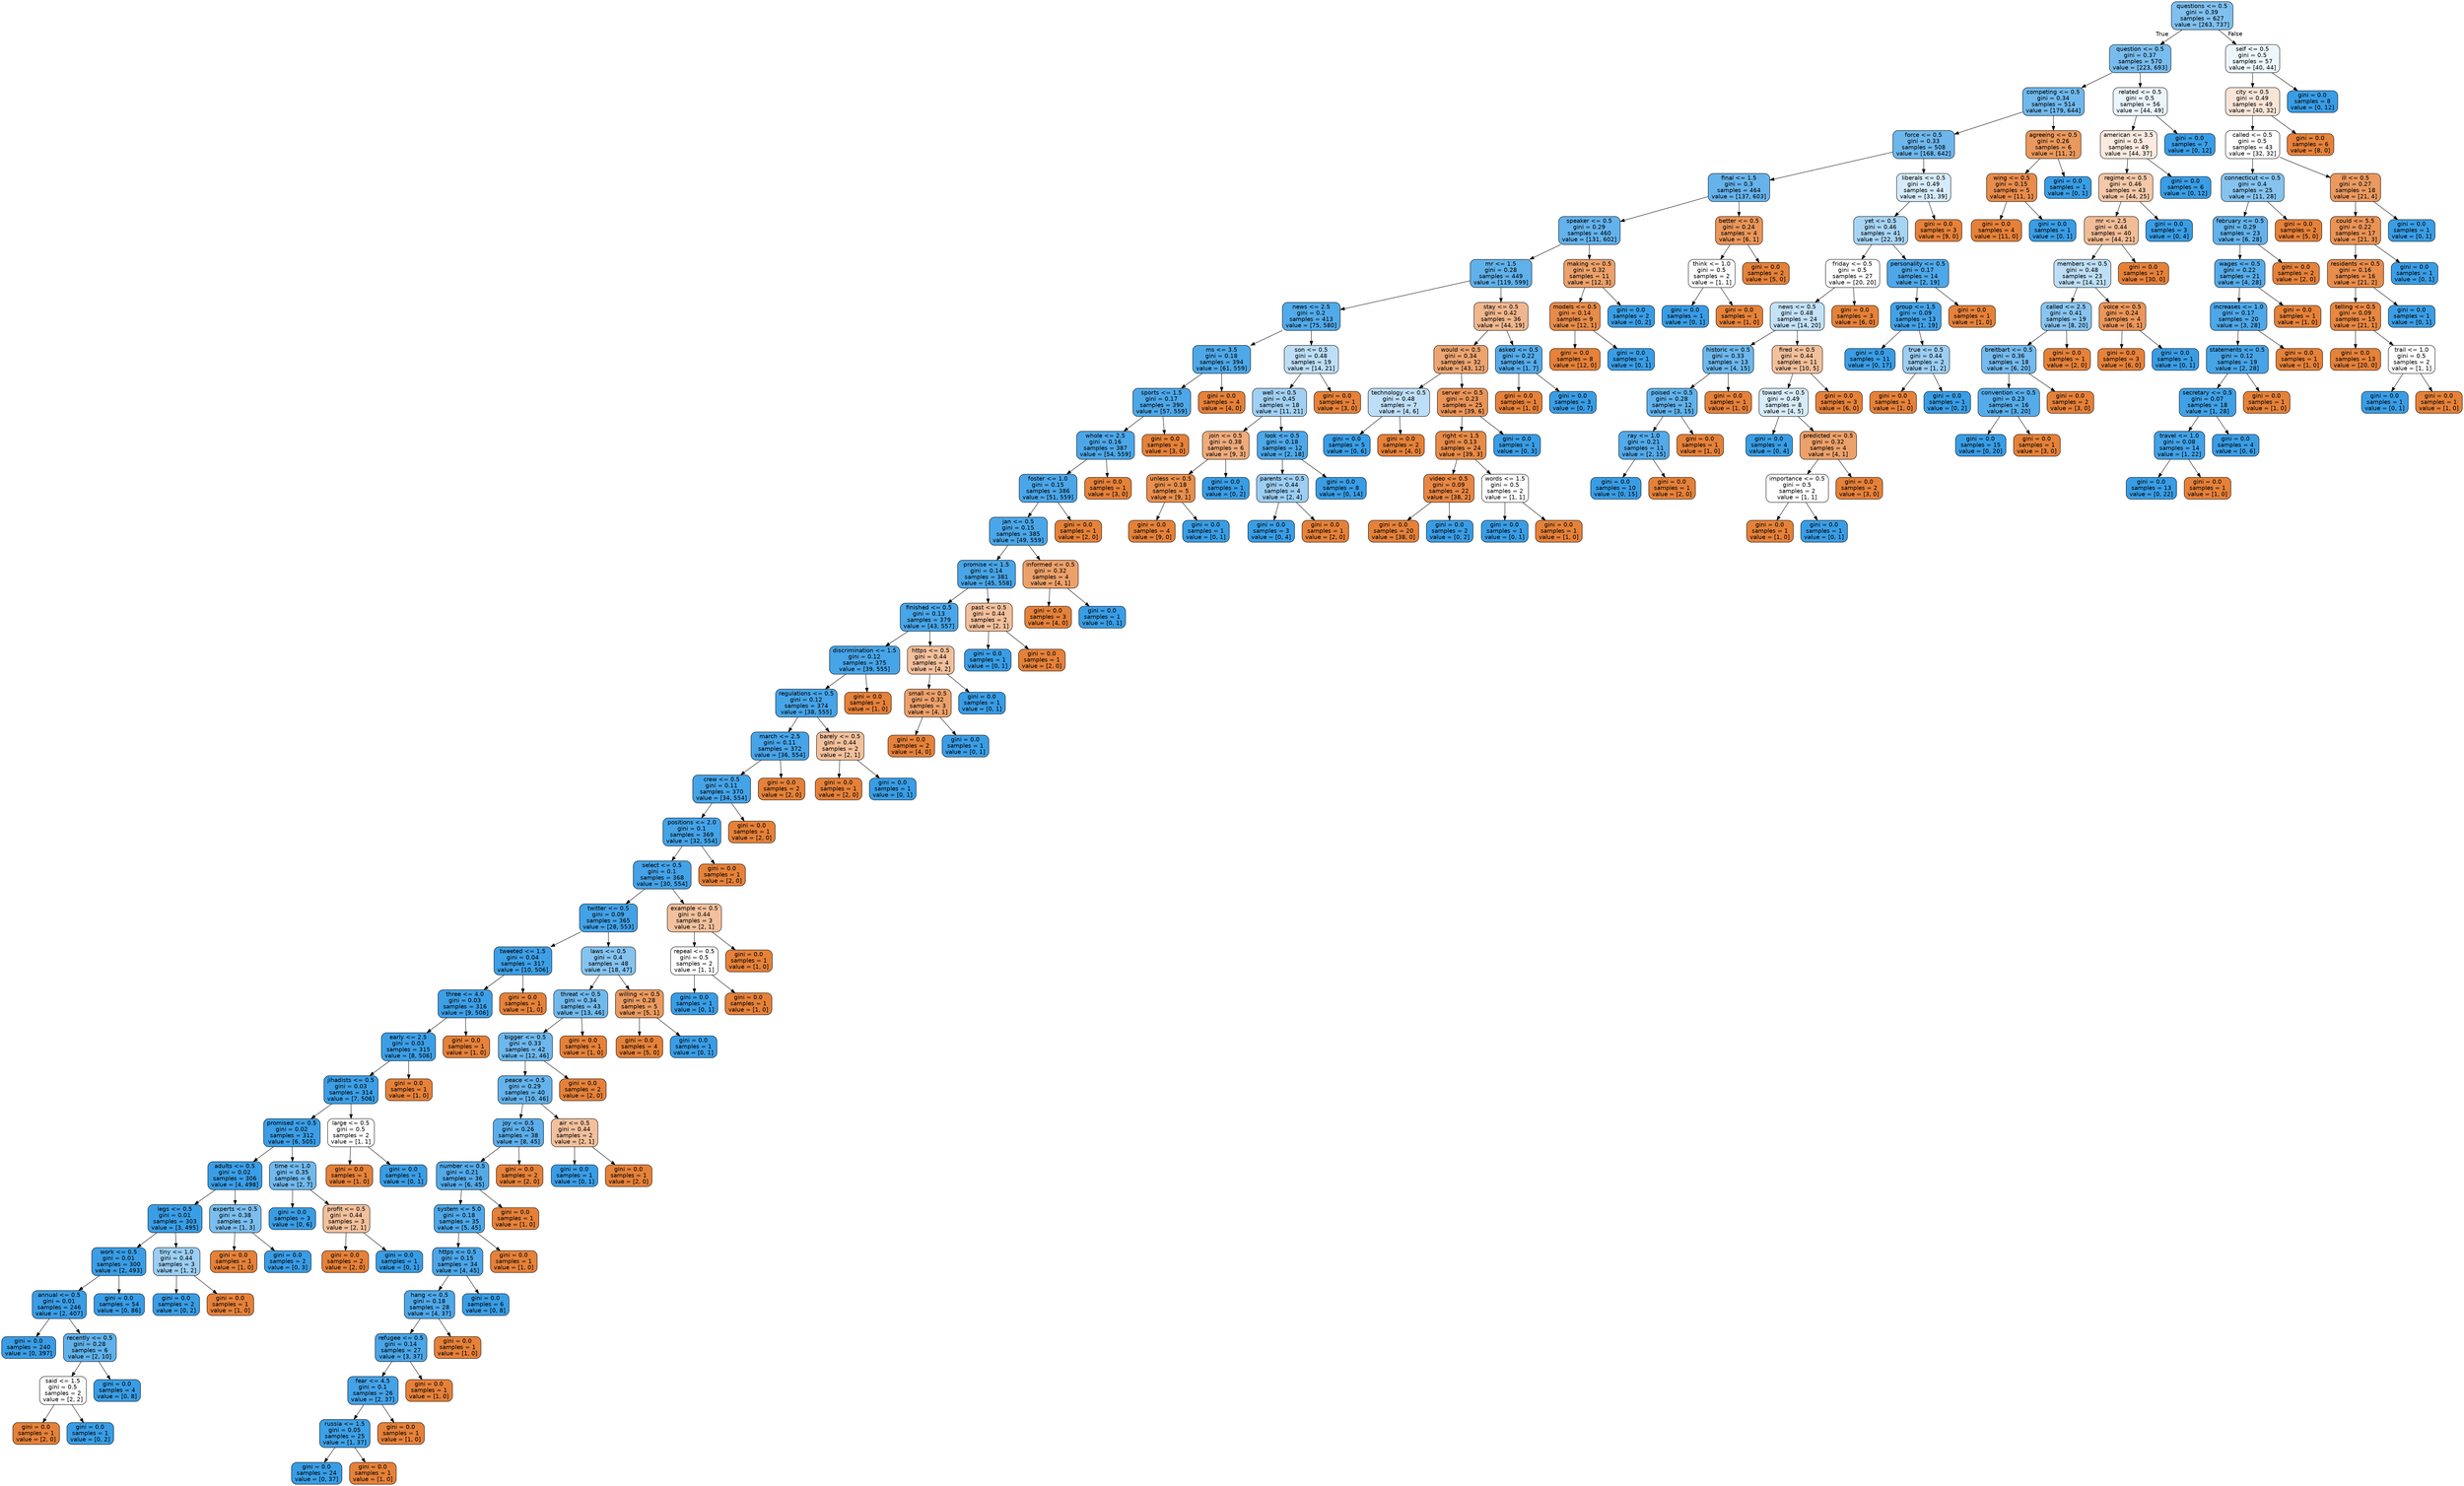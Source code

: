 digraph Tree {
node [shape=box, style="filled, rounded", color="black", fontname=helvetica] ;
edge [fontname=helvetica] ;
0 [label="questions <= 0.5\ngini = 0.39\nsamples = 627\nvalue = [263, 737]", fillcolor="#399de5a4"] ;
1 [label="question <= 0.5\ngini = 0.37\nsamples = 570\nvalue = [223, 693]", fillcolor="#399de5ad"] ;
0 -> 1 [labeldistance=2.5, labelangle=45, headlabel="True"] ;
2 [label="competing <= 0.5\ngini = 0.34\nsamples = 514\nvalue = [179, 644]", fillcolor="#399de5b8"] ;
1 -> 2 ;
3 [label="force <= 0.5\ngini = 0.33\nsamples = 508\nvalue = [168, 642]", fillcolor="#399de5bc"] ;
2 -> 3 ;
4 [label="final <= 1.5\ngini = 0.3\nsamples = 464\nvalue = [137, 603]", fillcolor="#399de5c5"] ;
3 -> 4 ;
5 [label="speaker <= 0.5\ngini = 0.29\nsamples = 460\nvalue = [131, 602]", fillcolor="#399de5c8"] ;
4 -> 5 ;
6 [label="mr <= 1.5\ngini = 0.28\nsamples = 449\nvalue = [119, 599]", fillcolor="#399de5cc"] ;
5 -> 6 ;
7 [label="news <= 2.5\ngini = 0.2\nsamples = 413\nvalue = [75, 580]", fillcolor="#399de5de"] ;
6 -> 7 ;
8 [label="ms <= 3.5\ngini = 0.18\nsamples = 394\nvalue = [61, 559]", fillcolor="#399de5e3"] ;
7 -> 8 ;
9 [label="sports <= 1.5\ngini = 0.17\nsamples = 390\nvalue = [57, 559]", fillcolor="#399de5e5"] ;
8 -> 9 ;
10 [label="whole <= 2.5\ngini = 0.16\nsamples = 387\nvalue = [54, 559]", fillcolor="#399de5e6"] ;
9 -> 10 ;
11 [label="foster <= 1.0\ngini = 0.15\nsamples = 386\nvalue = [51, 559]", fillcolor="#399de5e8"] ;
10 -> 11 ;
12 [label="jan <= 0.5\ngini = 0.15\nsamples = 385\nvalue = [49, 559]", fillcolor="#399de5e9"] ;
11 -> 12 ;
13 [label="promise <= 1.5\ngini = 0.14\nsamples = 381\nvalue = [45, 558]", fillcolor="#399de5ea"] ;
12 -> 13 ;
14 [label="finished <= 0.5\ngini = 0.13\nsamples = 379\nvalue = [43, 557]", fillcolor="#399de5eb"] ;
13 -> 14 ;
15 [label="discrimination <= 1.5\ngini = 0.12\nsamples = 375\nvalue = [39, 555]", fillcolor="#399de5ed"] ;
14 -> 15 ;
16 [label="regulations <= 0.5\ngini = 0.12\nsamples = 374\nvalue = [38, 555]", fillcolor="#399de5ee"] ;
15 -> 16 ;
17 [label="march <= 2.5\ngini = 0.11\nsamples = 372\nvalue = [36, 554]", fillcolor="#399de5ee"] ;
16 -> 17 ;
18 [label="crew <= 0.5\ngini = 0.11\nsamples = 370\nvalue = [34, 554]", fillcolor="#399de5ef"] ;
17 -> 18 ;
19 [label="positions <= 2.0\ngini = 0.1\nsamples = 369\nvalue = [32, 554]", fillcolor="#399de5f0"] ;
18 -> 19 ;
20 [label="select <= 0.5\ngini = 0.1\nsamples = 368\nvalue = [30, 554]", fillcolor="#399de5f1"] ;
19 -> 20 ;
21 [label="twitter <= 0.5\ngini = 0.09\nsamples = 365\nvalue = [28, 553]", fillcolor="#399de5f2"] ;
20 -> 21 ;
22 [label="tweeted <= 1.5\ngini = 0.04\nsamples = 317\nvalue = [10, 506]", fillcolor="#399de5fa"] ;
21 -> 22 ;
23 [label="three <= 4.0\ngini = 0.03\nsamples = 316\nvalue = [9, 506]", fillcolor="#399de5fa"] ;
22 -> 23 ;
24 [label="early <= 2.5\ngini = 0.03\nsamples = 315\nvalue = [8, 506]", fillcolor="#399de5fb"] ;
23 -> 24 ;
25 [label="jihadists <= 0.5\ngini = 0.03\nsamples = 314\nvalue = [7, 506]", fillcolor="#399de5fb"] ;
24 -> 25 ;
26 [label="promised <= 0.5\ngini = 0.02\nsamples = 312\nvalue = [6, 505]", fillcolor="#399de5fc"] ;
25 -> 26 ;
27 [label="adults <= 0.5\ngini = 0.02\nsamples = 306\nvalue = [4, 498]", fillcolor="#399de5fd"] ;
26 -> 27 ;
28 [label="legs <= 0.5\ngini = 0.01\nsamples = 303\nvalue = [3, 495]", fillcolor="#399de5fd"] ;
27 -> 28 ;
29 [label="work <= 0.5\ngini = 0.01\nsamples = 300\nvalue = [2, 493]", fillcolor="#399de5fe"] ;
28 -> 29 ;
30 [label="annual <= 0.5\ngini = 0.01\nsamples = 246\nvalue = [2, 407]", fillcolor="#399de5fe"] ;
29 -> 30 ;
31 [label="gini = 0.0\nsamples = 240\nvalue = [0, 397]", fillcolor="#399de5ff"] ;
30 -> 31 ;
32 [label="recently <= 0.5\ngini = 0.28\nsamples = 6\nvalue = [2, 10]", fillcolor="#399de5cc"] ;
30 -> 32 ;
33 [label="said <= 1.5\ngini = 0.5\nsamples = 2\nvalue = [2, 2]", fillcolor="#e5813900"] ;
32 -> 33 ;
34 [label="gini = 0.0\nsamples = 1\nvalue = [2, 0]", fillcolor="#e58139ff"] ;
33 -> 34 ;
35 [label="gini = 0.0\nsamples = 1\nvalue = [0, 2]", fillcolor="#399de5ff"] ;
33 -> 35 ;
36 [label="gini = 0.0\nsamples = 4\nvalue = [0, 8]", fillcolor="#399de5ff"] ;
32 -> 36 ;
37 [label="gini = 0.0\nsamples = 54\nvalue = [0, 86]", fillcolor="#399de5ff"] ;
29 -> 37 ;
38 [label="tiny <= 1.0\ngini = 0.44\nsamples = 3\nvalue = [1, 2]", fillcolor="#399de57f"] ;
28 -> 38 ;
39 [label="gini = 0.0\nsamples = 2\nvalue = [0, 2]", fillcolor="#399de5ff"] ;
38 -> 39 ;
40 [label="gini = 0.0\nsamples = 1\nvalue = [1, 0]", fillcolor="#e58139ff"] ;
38 -> 40 ;
41 [label="experts <= 0.5\ngini = 0.38\nsamples = 3\nvalue = [1, 3]", fillcolor="#399de5aa"] ;
27 -> 41 ;
42 [label="gini = 0.0\nsamples = 1\nvalue = [1, 0]", fillcolor="#e58139ff"] ;
41 -> 42 ;
43 [label="gini = 0.0\nsamples = 2\nvalue = [0, 3]", fillcolor="#399de5ff"] ;
41 -> 43 ;
44 [label="time <= 1.0\ngini = 0.35\nsamples = 6\nvalue = [2, 7]", fillcolor="#399de5b6"] ;
26 -> 44 ;
45 [label="gini = 0.0\nsamples = 3\nvalue = [0, 6]", fillcolor="#399de5ff"] ;
44 -> 45 ;
46 [label="profit <= 0.5\ngini = 0.44\nsamples = 3\nvalue = [2, 1]", fillcolor="#e581397f"] ;
44 -> 46 ;
47 [label="gini = 0.0\nsamples = 2\nvalue = [2, 0]", fillcolor="#e58139ff"] ;
46 -> 47 ;
48 [label="gini = 0.0\nsamples = 1\nvalue = [0, 1]", fillcolor="#399de5ff"] ;
46 -> 48 ;
49 [label="large <= 0.5\ngini = 0.5\nsamples = 2\nvalue = [1, 1]", fillcolor="#e5813900"] ;
25 -> 49 ;
50 [label="gini = 0.0\nsamples = 1\nvalue = [1, 0]", fillcolor="#e58139ff"] ;
49 -> 50 ;
51 [label="gini = 0.0\nsamples = 1\nvalue = [0, 1]", fillcolor="#399de5ff"] ;
49 -> 51 ;
52 [label="gini = 0.0\nsamples = 1\nvalue = [1, 0]", fillcolor="#e58139ff"] ;
24 -> 52 ;
53 [label="gini = 0.0\nsamples = 1\nvalue = [1, 0]", fillcolor="#e58139ff"] ;
23 -> 53 ;
54 [label="gini = 0.0\nsamples = 1\nvalue = [1, 0]", fillcolor="#e58139ff"] ;
22 -> 54 ;
55 [label="laws <= 0.5\ngini = 0.4\nsamples = 48\nvalue = [18, 47]", fillcolor="#399de59d"] ;
21 -> 55 ;
56 [label="threat <= 0.5\ngini = 0.34\nsamples = 43\nvalue = [13, 46]", fillcolor="#399de5b7"] ;
55 -> 56 ;
57 [label="bigger <= 0.5\ngini = 0.33\nsamples = 42\nvalue = [12, 46]", fillcolor="#399de5bc"] ;
56 -> 57 ;
58 [label="peace <= 0.5\ngini = 0.29\nsamples = 40\nvalue = [10, 46]", fillcolor="#399de5c8"] ;
57 -> 58 ;
59 [label="joy <= 0.5\ngini = 0.26\nsamples = 38\nvalue = [8, 45]", fillcolor="#399de5d2"] ;
58 -> 59 ;
60 [label="number <= 0.5\ngini = 0.21\nsamples = 36\nvalue = [6, 45]", fillcolor="#399de5dd"] ;
59 -> 60 ;
61 [label="system <= 5.0\ngini = 0.18\nsamples = 35\nvalue = [5, 45]", fillcolor="#399de5e3"] ;
60 -> 61 ;
62 [label="https <= 0.5\ngini = 0.15\nsamples = 34\nvalue = [4, 45]", fillcolor="#399de5e8"] ;
61 -> 62 ;
63 [label="hang <= 0.5\ngini = 0.18\nsamples = 28\nvalue = [4, 37]", fillcolor="#399de5e3"] ;
62 -> 63 ;
64 [label="refugee <= 0.5\ngini = 0.14\nsamples = 27\nvalue = [3, 37]", fillcolor="#399de5ea"] ;
63 -> 64 ;
65 [label="fear <= 4.5\ngini = 0.1\nsamples = 26\nvalue = [2, 37]", fillcolor="#399de5f1"] ;
64 -> 65 ;
66 [label="russia <= 1.5\ngini = 0.05\nsamples = 25\nvalue = [1, 37]", fillcolor="#399de5f8"] ;
65 -> 66 ;
67 [label="gini = 0.0\nsamples = 24\nvalue = [0, 37]", fillcolor="#399de5ff"] ;
66 -> 67 ;
68 [label="gini = 0.0\nsamples = 1\nvalue = [1, 0]", fillcolor="#e58139ff"] ;
66 -> 68 ;
69 [label="gini = 0.0\nsamples = 1\nvalue = [1, 0]", fillcolor="#e58139ff"] ;
65 -> 69 ;
70 [label="gini = 0.0\nsamples = 1\nvalue = [1, 0]", fillcolor="#e58139ff"] ;
64 -> 70 ;
71 [label="gini = 0.0\nsamples = 1\nvalue = [1, 0]", fillcolor="#e58139ff"] ;
63 -> 71 ;
72 [label="gini = 0.0\nsamples = 6\nvalue = [0, 8]", fillcolor="#399de5ff"] ;
62 -> 72 ;
73 [label="gini = 0.0\nsamples = 1\nvalue = [1, 0]", fillcolor="#e58139ff"] ;
61 -> 73 ;
74 [label="gini = 0.0\nsamples = 1\nvalue = [1, 0]", fillcolor="#e58139ff"] ;
60 -> 74 ;
75 [label="gini = 0.0\nsamples = 2\nvalue = [2, 0]", fillcolor="#e58139ff"] ;
59 -> 75 ;
76 [label="air <= 0.5\ngini = 0.44\nsamples = 2\nvalue = [2, 1]", fillcolor="#e581397f"] ;
58 -> 76 ;
77 [label="gini = 0.0\nsamples = 1\nvalue = [0, 1]", fillcolor="#399de5ff"] ;
76 -> 77 ;
78 [label="gini = 0.0\nsamples = 1\nvalue = [2, 0]", fillcolor="#e58139ff"] ;
76 -> 78 ;
79 [label="gini = 0.0\nsamples = 2\nvalue = [2, 0]", fillcolor="#e58139ff"] ;
57 -> 79 ;
80 [label="gini = 0.0\nsamples = 1\nvalue = [1, 0]", fillcolor="#e58139ff"] ;
56 -> 80 ;
81 [label="willing <= 0.5\ngini = 0.28\nsamples = 5\nvalue = [5, 1]", fillcolor="#e58139cc"] ;
55 -> 81 ;
82 [label="gini = 0.0\nsamples = 4\nvalue = [5, 0]", fillcolor="#e58139ff"] ;
81 -> 82 ;
83 [label="gini = 0.0\nsamples = 1\nvalue = [0, 1]", fillcolor="#399de5ff"] ;
81 -> 83 ;
84 [label="example <= 0.5\ngini = 0.44\nsamples = 3\nvalue = [2, 1]", fillcolor="#e581397f"] ;
20 -> 84 ;
85 [label="repeal <= 0.5\ngini = 0.5\nsamples = 2\nvalue = [1, 1]", fillcolor="#e5813900"] ;
84 -> 85 ;
86 [label="gini = 0.0\nsamples = 1\nvalue = [0, 1]", fillcolor="#399de5ff"] ;
85 -> 86 ;
87 [label="gini = 0.0\nsamples = 1\nvalue = [1, 0]", fillcolor="#e58139ff"] ;
85 -> 87 ;
88 [label="gini = 0.0\nsamples = 1\nvalue = [1, 0]", fillcolor="#e58139ff"] ;
84 -> 88 ;
89 [label="gini = 0.0\nsamples = 1\nvalue = [2, 0]", fillcolor="#e58139ff"] ;
19 -> 89 ;
90 [label="gini = 0.0\nsamples = 1\nvalue = [2, 0]", fillcolor="#e58139ff"] ;
18 -> 90 ;
91 [label="gini = 0.0\nsamples = 2\nvalue = [2, 0]", fillcolor="#e58139ff"] ;
17 -> 91 ;
92 [label="barely <= 0.5\ngini = 0.44\nsamples = 2\nvalue = [2, 1]", fillcolor="#e581397f"] ;
16 -> 92 ;
93 [label="gini = 0.0\nsamples = 1\nvalue = [2, 0]", fillcolor="#e58139ff"] ;
92 -> 93 ;
94 [label="gini = 0.0\nsamples = 1\nvalue = [0, 1]", fillcolor="#399de5ff"] ;
92 -> 94 ;
95 [label="gini = 0.0\nsamples = 1\nvalue = [1, 0]", fillcolor="#e58139ff"] ;
15 -> 95 ;
96 [label="https <= 0.5\ngini = 0.44\nsamples = 4\nvalue = [4, 2]", fillcolor="#e581397f"] ;
14 -> 96 ;
97 [label="small <= 0.5\ngini = 0.32\nsamples = 3\nvalue = [4, 1]", fillcolor="#e58139bf"] ;
96 -> 97 ;
98 [label="gini = 0.0\nsamples = 2\nvalue = [4, 0]", fillcolor="#e58139ff"] ;
97 -> 98 ;
99 [label="gini = 0.0\nsamples = 1\nvalue = [0, 1]", fillcolor="#399de5ff"] ;
97 -> 99 ;
100 [label="gini = 0.0\nsamples = 1\nvalue = [0, 1]", fillcolor="#399de5ff"] ;
96 -> 100 ;
101 [label="past <= 0.5\ngini = 0.44\nsamples = 2\nvalue = [2, 1]", fillcolor="#e581397f"] ;
13 -> 101 ;
102 [label="gini = 0.0\nsamples = 1\nvalue = [0, 1]", fillcolor="#399de5ff"] ;
101 -> 102 ;
103 [label="gini = 0.0\nsamples = 1\nvalue = [2, 0]", fillcolor="#e58139ff"] ;
101 -> 103 ;
104 [label="informed <= 0.5\ngini = 0.32\nsamples = 4\nvalue = [4, 1]", fillcolor="#e58139bf"] ;
12 -> 104 ;
105 [label="gini = 0.0\nsamples = 3\nvalue = [4, 0]", fillcolor="#e58139ff"] ;
104 -> 105 ;
106 [label="gini = 0.0\nsamples = 1\nvalue = [0, 1]", fillcolor="#399de5ff"] ;
104 -> 106 ;
107 [label="gini = 0.0\nsamples = 1\nvalue = [2, 0]", fillcolor="#e58139ff"] ;
11 -> 107 ;
108 [label="gini = 0.0\nsamples = 1\nvalue = [3, 0]", fillcolor="#e58139ff"] ;
10 -> 108 ;
109 [label="gini = 0.0\nsamples = 3\nvalue = [3, 0]", fillcolor="#e58139ff"] ;
9 -> 109 ;
110 [label="gini = 0.0\nsamples = 4\nvalue = [4, 0]", fillcolor="#e58139ff"] ;
8 -> 110 ;
111 [label="son <= 0.5\ngini = 0.48\nsamples = 19\nvalue = [14, 21]", fillcolor="#399de555"] ;
7 -> 111 ;
112 [label="well <= 0.5\ngini = 0.45\nsamples = 18\nvalue = [11, 21]", fillcolor="#399de579"] ;
111 -> 112 ;
113 [label="join <= 0.5\ngini = 0.38\nsamples = 6\nvalue = [9, 3]", fillcolor="#e58139aa"] ;
112 -> 113 ;
114 [label="unless <= 0.5\ngini = 0.18\nsamples = 5\nvalue = [9, 1]", fillcolor="#e58139e3"] ;
113 -> 114 ;
115 [label="gini = 0.0\nsamples = 4\nvalue = [9, 0]", fillcolor="#e58139ff"] ;
114 -> 115 ;
116 [label="gini = 0.0\nsamples = 1\nvalue = [0, 1]", fillcolor="#399de5ff"] ;
114 -> 116 ;
117 [label="gini = 0.0\nsamples = 1\nvalue = [0, 2]", fillcolor="#399de5ff"] ;
113 -> 117 ;
118 [label="look <= 0.5\ngini = 0.18\nsamples = 12\nvalue = [2, 18]", fillcolor="#399de5e3"] ;
112 -> 118 ;
119 [label="parents <= 0.5\ngini = 0.44\nsamples = 4\nvalue = [2, 4]", fillcolor="#399de57f"] ;
118 -> 119 ;
120 [label="gini = 0.0\nsamples = 3\nvalue = [0, 4]", fillcolor="#399de5ff"] ;
119 -> 120 ;
121 [label="gini = 0.0\nsamples = 1\nvalue = [2, 0]", fillcolor="#e58139ff"] ;
119 -> 121 ;
122 [label="gini = 0.0\nsamples = 8\nvalue = [0, 14]", fillcolor="#399de5ff"] ;
118 -> 122 ;
123 [label="gini = 0.0\nsamples = 1\nvalue = [3, 0]", fillcolor="#e58139ff"] ;
111 -> 123 ;
124 [label="stay <= 0.5\ngini = 0.42\nsamples = 36\nvalue = [44, 19]", fillcolor="#e5813991"] ;
6 -> 124 ;
125 [label="would <= 0.5\ngini = 0.34\nsamples = 32\nvalue = [43, 12]", fillcolor="#e58139b8"] ;
124 -> 125 ;
126 [label="technology <= 0.5\ngini = 0.48\nsamples = 7\nvalue = [4, 6]", fillcolor="#399de555"] ;
125 -> 126 ;
127 [label="gini = 0.0\nsamples = 5\nvalue = [0, 6]", fillcolor="#399de5ff"] ;
126 -> 127 ;
128 [label="gini = 0.0\nsamples = 2\nvalue = [4, 0]", fillcolor="#e58139ff"] ;
126 -> 128 ;
129 [label="server <= 0.5\ngini = 0.23\nsamples = 25\nvalue = [39, 6]", fillcolor="#e58139d8"] ;
125 -> 129 ;
130 [label="right <= 1.5\ngini = 0.13\nsamples = 24\nvalue = [39, 3]", fillcolor="#e58139eb"] ;
129 -> 130 ;
131 [label="video <= 0.5\ngini = 0.09\nsamples = 22\nvalue = [38, 2]", fillcolor="#e58139f2"] ;
130 -> 131 ;
132 [label="gini = 0.0\nsamples = 20\nvalue = [38, 0]", fillcolor="#e58139ff"] ;
131 -> 132 ;
133 [label="gini = 0.0\nsamples = 2\nvalue = [0, 2]", fillcolor="#399de5ff"] ;
131 -> 133 ;
134 [label="words <= 1.5\ngini = 0.5\nsamples = 2\nvalue = [1, 1]", fillcolor="#e5813900"] ;
130 -> 134 ;
135 [label="gini = 0.0\nsamples = 1\nvalue = [0, 1]", fillcolor="#399de5ff"] ;
134 -> 135 ;
136 [label="gini = 0.0\nsamples = 1\nvalue = [1, 0]", fillcolor="#e58139ff"] ;
134 -> 136 ;
137 [label="gini = 0.0\nsamples = 1\nvalue = [0, 3]", fillcolor="#399de5ff"] ;
129 -> 137 ;
138 [label="asked <= 0.5\ngini = 0.22\nsamples = 4\nvalue = [1, 7]", fillcolor="#399de5db"] ;
124 -> 138 ;
139 [label="gini = 0.0\nsamples = 1\nvalue = [1, 0]", fillcolor="#e58139ff"] ;
138 -> 139 ;
140 [label="gini = 0.0\nsamples = 3\nvalue = [0, 7]", fillcolor="#399de5ff"] ;
138 -> 140 ;
141 [label="making <= 0.5\ngini = 0.32\nsamples = 11\nvalue = [12, 3]", fillcolor="#e58139bf"] ;
5 -> 141 ;
142 [label="models <= 0.5\ngini = 0.14\nsamples = 9\nvalue = [12, 1]", fillcolor="#e58139ea"] ;
141 -> 142 ;
143 [label="gini = 0.0\nsamples = 8\nvalue = [12, 0]", fillcolor="#e58139ff"] ;
142 -> 143 ;
144 [label="gini = 0.0\nsamples = 1\nvalue = [0, 1]", fillcolor="#399de5ff"] ;
142 -> 144 ;
145 [label="gini = 0.0\nsamples = 2\nvalue = [0, 2]", fillcolor="#399de5ff"] ;
141 -> 145 ;
146 [label="better <= 0.5\ngini = 0.24\nsamples = 4\nvalue = [6, 1]", fillcolor="#e58139d4"] ;
4 -> 146 ;
147 [label="think <= 1.0\ngini = 0.5\nsamples = 2\nvalue = [1, 1]", fillcolor="#e5813900"] ;
146 -> 147 ;
148 [label="gini = 0.0\nsamples = 1\nvalue = [0, 1]", fillcolor="#399de5ff"] ;
147 -> 148 ;
149 [label="gini = 0.0\nsamples = 1\nvalue = [1, 0]", fillcolor="#e58139ff"] ;
147 -> 149 ;
150 [label="gini = 0.0\nsamples = 2\nvalue = [5, 0]", fillcolor="#e58139ff"] ;
146 -> 150 ;
151 [label="liberals <= 0.5\ngini = 0.49\nsamples = 44\nvalue = [31, 39]", fillcolor="#399de534"] ;
3 -> 151 ;
152 [label="yet <= 0.5\ngini = 0.46\nsamples = 41\nvalue = [22, 39]", fillcolor="#399de56f"] ;
151 -> 152 ;
153 [label="friday <= 0.5\ngini = 0.5\nsamples = 27\nvalue = [20, 20]", fillcolor="#e5813900"] ;
152 -> 153 ;
154 [label="news <= 0.5\ngini = 0.48\nsamples = 24\nvalue = [14, 20]", fillcolor="#399de54d"] ;
153 -> 154 ;
155 [label="historic <= 0.5\ngini = 0.33\nsamples = 13\nvalue = [4, 15]", fillcolor="#399de5bb"] ;
154 -> 155 ;
156 [label="poised <= 0.5\ngini = 0.28\nsamples = 12\nvalue = [3, 15]", fillcolor="#399de5cc"] ;
155 -> 156 ;
157 [label="ray <= 1.0\ngini = 0.21\nsamples = 11\nvalue = [2, 15]", fillcolor="#399de5dd"] ;
156 -> 157 ;
158 [label="gini = 0.0\nsamples = 10\nvalue = [0, 15]", fillcolor="#399de5ff"] ;
157 -> 158 ;
159 [label="gini = 0.0\nsamples = 1\nvalue = [2, 0]", fillcolor="#e58139ff"] ;
157 -> 159 ;
160 [label="gini = 0.0\nsamples = 1\nvalue = [1, 0]", fillcolor="#e58139ff"] ;
156 -> 160 ;
161 [label="gini = 0.0\nsamples = 1\nvalue = [1, 0]", fillcolor="#e58139ff"] ;
155 -> 161 ;
162 [label="fired <= 0.5\ngini = 0.44\nsamples = 11\nvalue = [10, 5]", fillcolor="#e581397f"] ;
154 -> 162 ;
163 [label="toward <= 0.5\ngini = 0.49\nsamples = 8\nvalue = [4, 5]", fillcolor="#399de533"] ;
162 -> 163 ;
164 [label="gini = 0.0\nsamples = 4\nvalue = [0, 4]", fillcolor="#399de5ff"] ;
163 -> 164 ;
165 [label="predicted <= 0.5\ngini = 0.32\nsamples = 4\nvalue = [4, 1]", fillcolor="#e58139bf"] ;
163 -> 165 ;
166 [label="importance <= 0.5\ngini = 0.5\nsamples = 2\nvalue = [1, 1]", fillcolor="#e5813900"] ;
165 -> 166 ;
167 [label="gini = 0.0\nsamples = 1\nvalue = [1, 0]", fillcolor="#e58139ff"] ;
166 -> 167 ;
168 [label="gini = 0.0\nsamples = 1\nvalue = [0, 1]", fillcolor="#399de5ff"] ;
166 -> 168 ;
169 [label="gini = 0.0\nsamples = 2\nvalue = [3, 0]", fillcolor="#e58139ff"] ;
165 -> 169 ;
170 [label="gini = 0.0\nsamples = 3\nvalue = [6, 0]", fillcolor="#e58139ff"] ;
162 -> 170 ;
171 [label="gini = 0.0\nsamples = 3\nvalue = [6, 0]", fillcolor="#e58139ff"] ;
153 -> 171 ;
172 [label="personality <= 0.5\ngini = 0.17\nsamples = 14\nvalue = [2, 19]", fillcolor="#399de5e4"] ;
152 -> 172 ;
173 [label="group <= 1.5\ngini = 0.09\nsamples = 13\nvalue = [1, 19]", fillcolor="#399de5f2"] ;
172 -> 173 ;
174 [label="gini = 0.0\nsamples = 11\nvalue = [0, 17]", fillcolor="#399de5ff"] ;
173 -> 174 ;
175 [label="true <= 0.5\ngini = 0.44\nsamples = 2\nvalue = [1, 2]", fillcolor="#399de57f"] ;
173 -> 175 ;
176 [label="gini = 0.0\nsamples = 1\nvalue = [1, 0]", fillcolor="#e58139ff"] ;
175 -> 176 ;
177 [label="gini = 0.0\nsamples = 1\nvalue = [0, 2]", fillcolor="#399de5ff"] ;
175 -> 177 ;
178 [label="gini = 0.0\nsamples = 1\nvalue = [1, 0]", fillcolor="#e58139ff"] ;
172 -> 178 ;
179 [label="gini = 0.0\nsamples = 3\nvalue = [9, 0]", fillcolor="#e58139ff"] ;
151 -> 179 ;
180 [label="agreeing <= 0.5\ngini = 0.26\nsamples = 6\nvalue = [11, 2]", fillcolor="#e58139d1"] ;
2 -> 180 ;
181 [label="wing <= 0.5\ngini = 0.15\nsamples = 5\nvalue = [11, 1]", fillcolor="#e58139e8"] ;
180 -> 181 ;
182 [label="gini = 0.0\nsamples = 4\nvalue = [11, 0]", fillcolor="#e58139ff"] ;
181 -> 182 ;
183 [label="gini = 0.0\nsamples = 1\nvalue = [0, 1]", fillcolor="#399de5ff"] ;
181 -> 183 ;
184 [label="gini = 0.0\nsamples = 1\nvalue = [0, 1]", fillcolor="#399de5ff"] ;
180 -> 184 ;
185 [label="related <= 0.5\ngini = 0.5\nsamples = 56\nvalue = [44, 49]", fillcolor="#399de51a"] ;
1 -> 185 ;
186 [label="american <= 3.5\ngini = 0.5\nsamples = 49\nvalue = [44, 37]", fillcolor="#e5813929"] ;
185 -> 186 ;
187 [label="regime <= 0.5\ngini = 0.46\nsamples = 43\nvalue = [44, 25]", fillcolor="#e581396e"] ;
186 -> 187 ;
188 [label="mr <= 2.5\ngini = 0.44\nsamples = 40\nvalue = [44, 21]", fillcolor="#e5813985"] ;
187 -> 188 ;
189 [label="members <= 0.5\ngini = 0.48\nsamples = 23\nvalue = [14, 21]", fillcolor="#399de555"] ;
188 -> 189 ;
190 [label="called <= 2.5\ngini = 0.41\nsamples = 19\nvalue = [8, 20]", fillcolor="#399de599"] ;
189 -> 190 ;
191 [label="breitbart <= 0.5\ngini = 0.36\nsamples = 18\nvalue = [6, 20]", fillcolor="#399de5b3"] ;
190 -> 191 ;
192 [label="convention <= 0.5\ngini = 0.23\nsamples = 16\nvalue = [3, 20]", fillcolor="#399de5d9"] ;
191 -> 192 ;
193 [label="gini = 0.0\nsamples = 15\nvalue = [0, 20]", fillcolor="#399de5ff"] ;
192 -> 193 ;
194 [label="gini = 0.0\nsamples = 1\nvalue = [3, 0]", fillcolor="#e58139ff"] ;
192 -> 194 ;
195 [label="gini = 0.0\nsamples = 2\nvalue = [3, 0]", fillcolor="#e58139ff"] ;
191 -> 195 ;
196 [label="gini = 0.0\nsamples = 1\nvalue = [2, 0]", fillcolor="#e58139ff"] ;
190 -> 196 ;
197 [label="voice <= 0.5\ngini = 0.24\nsamples = 4\nvalue = [6, 1]", fillcolor="#e58139d4"] ;
189 -> 197 ;
198 [label="gini = 0.0\nsamples = 3\nvalue = [6, 0]", fillcolor="#e58139ff"] ;
197 -> 198 ;
199 [label="gini = 0.0\nsamples = 1\nvalue = [0, 1]", fillcolor="#399de5ff"] ;
197 -> 199 ;
200 [label="gini = 0.0\nsamples = 17\nvalue = [30, 0]", fillcolor="#e58139ff"] ;
188 -> 200 ;
201 [label="gini = 0.0\nsamples = 3\nvalue = [0, 4]", fillcolor="#399de5ff"] ;
187 -> 201 ;
202 [label="gini = 0.0\nsamples = 6\nvalue = [0, 12]", fillcolor="#399de5ff"] ;
186 -> 202 ;
203 [label="gini = 0.0\nsamples = 7\nvalue = [0, 12]", fillcolor="#399de5ff"] ;
185 -> 203 ;
204 [label="self <= 0.5\ngini = 0.5\nsamples = 57\nvalue = [40, 44]", fillcolor="#399de517"] ;
0 -> 204 [labeldistance=2.5, labelangle=-45, headlabel="False"] ;
205 [label="city <= 0.5\ngini = 0.49\nsamples = 49\nvalue = [40, 32]", fillcolor="#e5813933"] ;
204 -> 205 ;
206 [label="called <= 0.5\ngini = 0.5\nsamples = 43\nvalue = [32, 32]", fillcolor="#e5813900"] ;
205 -> 206 ;
207 [label="connecticut <= 0.5\ngini = 0.4\nsamples = 25\nvalue = [11, 28]", fillcolor="#399de59b"] ;
206 -> 207 ;
208 [label="february <= 0.5\ngini = 0.29\nsamples = 23\nvalue = [6, 28]", fillcolor="#399de5c8"] ;
207 -> 208 ;
209 [label="wages <= 0.5\ngini = 0.22\nsamples = 21\nvalue = [4, 28]", fillcolor="#399de5db"] ;
208 -> 209 ;
210 [label="increases <= 1.0\ngini = 0.17\nsamples = 20\nvalue = [3, 28]", fillcolor="#399de5e4"] ;
209 -> 210 ;
211 [label="statements <= 0.5\ngini = 0.12\nsamples = 19\nvalue = [2, 28]", fillcolor="#399de5ed"] ;
210 -> 211 ;
212 [label="secretary <= 0.5\ngini = 0.07\nsamples = 18\nvalue = [1, 28]", fillcolor="#399de5f6"] ;
211 -> 212 ;
213 [label="travel <= 1.0\ngini = 0.08\nsamples = 14\nvalue = [1, 22]", fillcolor="#399de5f3"] ;
212 -> 213 ;
214 [label="gini = 0.0\nsamples = 13\nvalue = [0, 22]", fillcolor="#399de5ff"] ;
213 -> 214 ;
215 [label="gini = 0.0\nsamples = 1\nvalue = [1, 0]", fillcolor="#e58139ff"] ;
213 -> 215 ;
216 [label="gini = 0.0\nsamples = 4\nvalue = [0, 6]", fillcolor="#399de5ff"] ;
212 -> 216 ;
217 [label="gini = 0.0\nsamples = 1\nvalue = [1, 0]", fillcolor="#e58139ff"] ;
211 -> 217 ;
218 [label="gini = 0.0\nsamples = 1\nvalue = [1, 0]", fillcolor="#e58139ff"] ;
210 -> 218 ;
219 [label="gini = 0.0\nsamples = 1\nvalue = [1, 0]", fillcolor="#e58139ff"] ;
209 -> 219 ;
220 [label="gini = 0.0\nsamples = 2\nvalue = [2, 0]", fillcolor="#e58139ff"] ;
208 -> 220 ;
221 [label="gini = 0.0\nsamples = 2\nvalue = [5, 0]", fillcolor="#e58139ff"] ;
207 -> 221 ;
222 [label="ill <= 0.5\ngini = 0.27\nsamples = 18\nvalue = [21, 4]", fillcolor="#e58139ce"] ;
206 -> 222 ;
223 [label="could <= 5.5\ngini = 0.22\nsamples = 17\nvalue = [21, 3]", fillcolor="#e58139db"] ;
222 -> 223 ;
224 [label="residents <= 0.5\ngini = 0.16\nsamples = 16\nvalue = [21, 2]", fillcolor="#e58139e7"] ;
223 -> 224 ;
225 [label="telling <= 0.5\ngini = 0.09\nsamples = 15\nvalue = [21, 1]", fillcolor="#e58139f3"] ;
224 -> 225 ;
226 [label="gini = 0.0\nsamples = 13\nvalue = [20, 0]", fillcolor="#e58139ff"] ;
225 -> 226 ;
227 [label="trail <= 1.0\ngini = 0.5\nsamples = 2\nvalue = [1, 1]", fillcolor="#e5813900"] ;
225 -> 227 ;
228 [label="gini = 0.0\nsamples = 1\nvalue = [0, 1]", fillcolor="#399de5ff"] ;
227 -> 228 ;
229 [label="gini = 0.0\nsamples = 1\nvalue = [1, 0]", fillcolor="#e58139ff"] ;
227 -> 229 ;
230 [label="gini = 0.0\nsamples = 1\nvalue = [0, 1]", fillcolor="#399de5ff"] ;
224 -> 230 ;
231 [label="gini = 0.0\nsamples = 1\nvalue = [0, 1]", fillcolor="#399de5ff"] ;
223 -> 231 ;
232 [label="gini = 0.0\nsamples = 1\nvalue = [0, 1]", fillcolor="#399de5ff"] ;
222 -> 232 ;
233 [label="gini = 0.0\nsamples = 6\nvalue = [8, 0]", fillcolor="#e58139ff"] ;
205 -> 233 ;
234 [label="gini = 0.0\nsamples = 8\nvalue = [0, 12]", fillcolor="#399de5ff"] ;
204 -> 234 ;
}